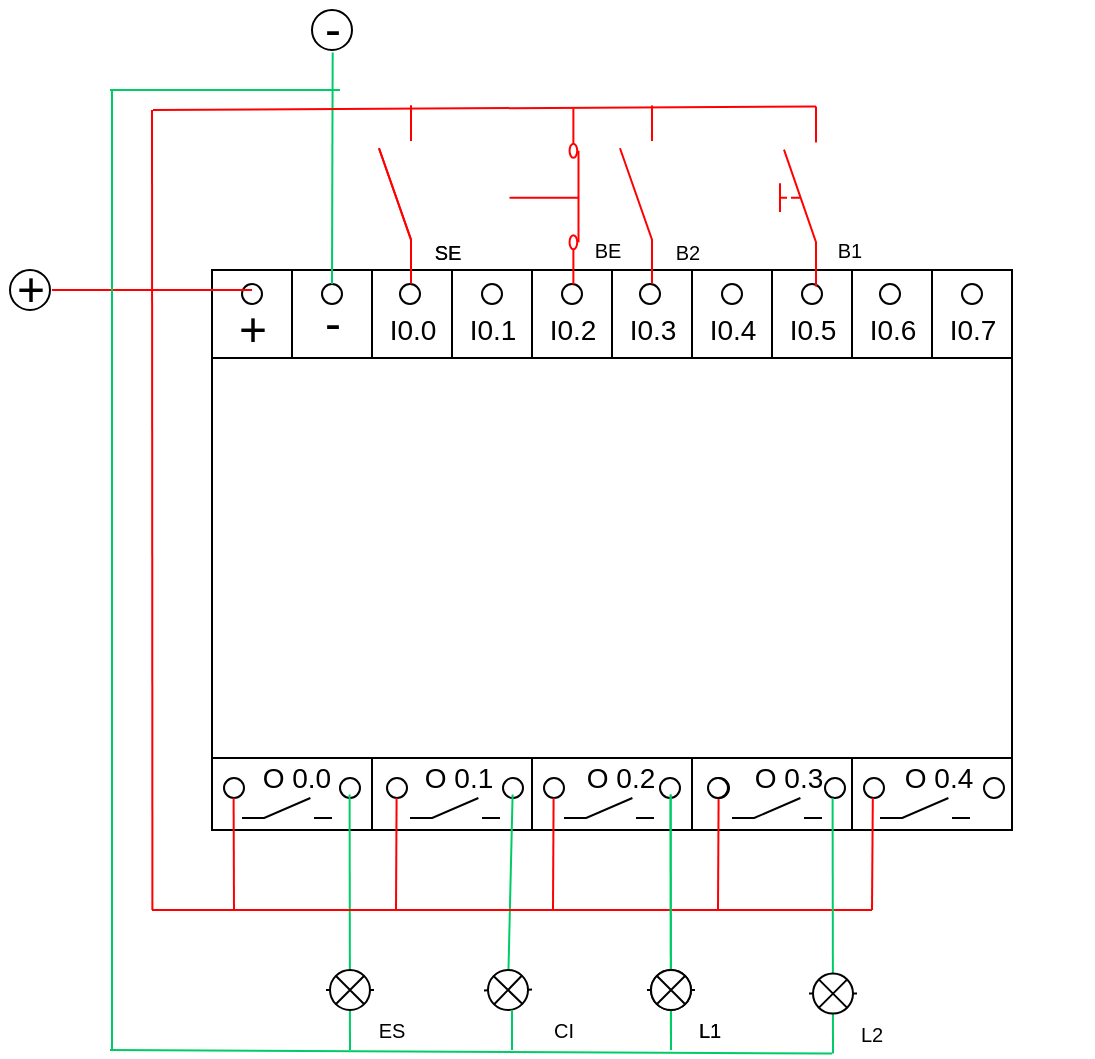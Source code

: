 <mxfile version="15.5.9" type="github">
  <diagram id="EhHrUFUnQ--r763KV3Bl" name="Page-1">
    <mxGraphModel dx="1477" dy="697" grid="1" gridSize="10" guides="1" tooltips="1" connect="1" arrows="1" fold="1" page="1" pageScale="1" pageWidth="850" pageHeight="1100" math="0" shadow="0">
      <root>
        <mxCell id="0" />
        <mxCell id="1" parent="0" />
        <mxCell id="yn-ueimYopHgL8ywKlAa-1" value="" style="verticalLabelPosition=bottom;verticalAlign=top;html=1;shape=mxgraph.basic.rect;fillColor2=none;strokeWidth=1;size=20;indent=5;" parent="1" vertex="1">
          <mxGeometry x="266" y="830" width="400" height="280" as="geometry" />
        </mxCell>
        <mxCell id="yn-ueimYopHgL8ywKlAa-2" value="" style="shape=partialRectangle;whiteSpace=wrap;html=1;right=0;top=0;bottom=0;fillColor=none;routingCenterX=-0.5;" parent="1" vertex="1">
          <mxGeometry x="346" y="1050" width="120" height="60" as="geometry" />
        </mxCell>
        <mxCell id="yn-ueimYopHgL8ywKlAa-3" value="" style="shape=partialRectangle;whiteSpace=wrap;html=1;right=0;top=0;bottom=0;fillColor=none;routingCenterX=-0.5;" parent="1" vertex="1">
          <mxGeometry x="426" y="1050" width="120" height="60" as="geometry" />
        </mxCell>
        <mxCell id="yn-ueimYopHgL8ywKlAa-4" value="" style="shape=partialRectangle;whiteSpace=wrap;html=1;right=0;top=0;bottom=0;fillColor=none;routingCenterX=-0.5;" parent="1" vertex="1">
          <mxGeometry x="506" y="1050" width="120" height="60" as="geometry" />
        </mxCell>
        <mxCell id="yn-ueimYopHgL8ywKlAa-5" value="" style="shape=partialRectangle;whiteSpace=wrap;html=1;right=0;top=0;bottom=0;fillColor=none;routingCenterX=-0.5;" parent="1" vertex="1">
          <mxGeometry x="586" y="1050" width="120" height="60" as="geometry" />
        </mxCell>
        <mxCell id="yn-ueimYopHgL8ywKlAa-6" value="" style="shape=partialRectangle;whiteSpace=wrap;html=1;top=0;bottom=0;fillColor=none;" parent="1" vertex="1">
          <mxGeometry x="306" y="830" width="120" height="60" as="geometry" />
        </mxCell>
        <mxCell id="yn-ueimYopHgL8ywKlAa-7" value="" style="shape=partialRectangle;whiteSpace=wrap;html=1;top=0;bottom=0;fillColor=none;" parent="1" vertex="1">
          <mxGeometry x="346" y="830" width="120" height="60" as="geometry" />
        </mxCell>
        <mxCell id="yn-ueimYopHgL8ywKlAa-8" value="" style="shape=partialRectangle;whiteSpace=wrap;html=1;top=0;bottom=0;fillColor=none;" parent="1" vertex="1">
          <mxGeometry x="386" y="830" width="120" height="60" as="geometry" />
        </mxCell>
        <mxCell id="yn-ueimYopHgL8ywKlAa-9" value="" style="shape=partialRectangle;whiteSpace=wrap;html=1;top=0;bottom=0;fillColor=none;" parent="1" vertex="1">
          <mxGeometry x="506" y="830" width="40" height="60" as="geometry" />
        </mxCell>
        <mxCell id="yn-ueimYopHgL8ywKlAa-10" value="" style="shape=partialRectangle;whiteSpace=wrap;html=1;top=0;bottom=0;fillColor=none;" parent="1" vertex="1">
          <mxGeometry x="546" y="830" width="120" height="60" as="geometry" />
        </mxCell>
        <mxCell id="yn-ueimYopHgL8ywKlAa-11" value="" style="shape=partialRectangle;whiteSpace=wrap;html=1;top=0;bottom=0;fillColor=none;" parent="1" vertex="1">
          <mxGeometry x="586" y="830" width="40" height="60" as="geometry" />
        </mxCell>
        <mxCell id="yn-ueimYopHgL8ywKlAa-12" value="" style="verticalLabelPosition=bottom;verticalAlign=top;html=1;shape=mxgraph.basic.rect;fillColor2=none;strokeWidth=1;size=20;indent=5;" parent="1" vertex="1">
          <mxGeometry x="266" y="874" width="400" height="200" as="geometry" />
        </mxCell>
        <mxCell id="yn-ueimYopHgL8ywKlAa-13" value="&lt;font style=&quot;font-size: 24px&quot;&gt;+&lt;/font&gt;" style="text;html=1;align=center;verticalAlign=middle;resizable=0;points=[];autosize=1;strokeColor=none;fillColor=none;" parent="1" vertex="1">
          <mxGeometry x="271" y="850" width="30" height="20" as="geometry" />
        </mxCell>
        <mxCell id="yn-ueimYopHgL8ywKlAa-14" value="" style="ellipse;whiteSpace=wrap;html=1;aspect=fixed;" parent="1" vertex="1">
          <mxGeometry x="281" y="837" width="10" height="10" as="geometry" />
        </mxCell>
        <mxCell id="yn-ueimYopHgL8ywKlAa-15" value="&lt;span style=&quot;font-size: 24px&quot;&gt;-&lt;/span&gt;" style="text;html=1;align=center;verticalAlign=middle;resizable=0;points=[];autosize=1;strokeColor=none;fillColor=none;" parent="1" vertex="1">
          <mxGeometry x="316" y="847" width="20" height="20" as="geometry" />
        </mxCell>
        <mxCell id="yn-ueimYopHgL8ywKlAa-16" value="" style="ellipse;whiteSpace=wrap;html=1;aspect=fixed;" parent="1" vertex="1">
          <mxGeometry x="321" y="837" width="10" height="10" as="geometry" />
        </mxCell>
        <mxCell id="yn-ueimYopHgL8ywKlAa-17" value="&lt;font style=&quot;font-size: 14px&quot;&gt;I0.0&lt;/font&gt;" style="text;html=1;align=center;verticalAlign=middle;resizable=0;points=[];autosize=1;strokeColor=none;fillColor=none;" parent="1" vertex="1">
          <mxGeometry x="346" y="850" width="40" height="20" as="geometry" />
        </mxCell>
        <mxCell id="yn-ueimYopHgL8ywKlAa-18" value="" style="ellipse;whiteSpace=wrap;html=1;aspect=fixed;" parent="1" vertex="1">
          <mxGeometry x="360" y="837" width="10" height="10" as="geometry" />
        </mxCell>
        <mxCell id="yn-ueimYopHgL8ywKlAa-19" value="&lt;span style=&quot;font-size: 14px&quot;&gt;I0.1&lt;/span&gt;" style="text;html=1;align=center;verticalAlign=middle;resizable=0;points=[];autosize=1;strokeColor=none;fillColor=none;" parent="1" vertex="1">
          <mxGeometry x="386" y="850" width="40" height="20" as="geometry" />
        </mxCell>
        <mxCell id="yn-ueimYopHgL8ywKlAa-20" value="" style="ellipse;whiteSpace=wrap;html=1;aspect=fixed;" parent="1" vertex="1">
          <mxGeometry x="401" y="837" width="10" height="10" as="geometry" />
        </mxCell>
        <mxCell id="yn-ueimYopHgL8ywKlAa-21" value="&lt;font style=&quot;font-size: 14px&quot;&gt;I0.2&lt;/font&gt;" style="text;html=1;align=center;verticalAlign=middle;resizable=0;points=[];autosize=1;strokeColor=none;fillColor=none;" parent="1" vertex="1">
          <mxGeometry x="426" y="850" width="40" height="20" as="geometry" />
        </mxCell>
        <mxCell id="yn-ueimYopHgL8ywKlAa-22" value="" style="ellipse;whiteSpace=wrap;html=1;aspect=fixed;" parent="1" vertex="1">
          <mxGeometry x="441" y="837" width="10" height="10" as="geometry" />
        </mxCell>
        <mxCell id="yn-ueimYopHgL8ywKlAa-23" value="&lt;font style=&quot;font-size: 14px&quot;&gt;I0.3&lt;/font&gt;" style="text;html=1;align=center;verticalAlign=middle;resizable=0;points=[];autosize=1;strokeColor=none;fillColor=none;" parent="1" vertex="1">
          <mxGeometry x="466" y="850" width="40" height="20" as="geometry" />
        </mxCell>
        <mxCell id="yn-ueimYopHgL8ywKlAa-24" value="" style="ellipse;whiteSpace=wrap;html=1;aspect=fixed;" parent="1" vertex="1">
          <mxGeometry x="480" y="837" width="10" height="10" as="geometry" />
        </mxCell>
        <mxCell id="yn-ueimYopHgL8ywKlAa-25" value="&lt;font style=&quot;font-size: 14px&quot;&gt;I0.4&lt;/font&gt;" style="text;html=1;align=center;verticalAlign=middle;resizable=0;points=[];autosize=1;strokeColor=none;fillColor=none;" parent="1" vertex="1">
          <mxGeometry x="506" y="850" width="40" height="20" as="geometry" />
        </mxCell>
        <mxCell id="yn-ueimYopHgL8ywKlAa-26" value="" style="ellipse;whiteSpace=wrap;html=1;aspect=fixed;" parent="1" vertex="1">
          <mxGeometry x="521" y="837" width="10" height="10" as="geometry" />
        </mxCell>
        <mxCell id="yn-ueimYopHgL8ywKlAa-27" value="&lt;font style=&quot;font-size: 14px&quot;&gt;I0.5&lt;/font&gt;" style="text;html=1;align=center;verticalAlign=middle;resizable=0;points=[];autosize=1;strokeColor=none;fillColor=none;" parent="1" vertex="1">
          <mxGeometry x="546" y="850" width="40" height="20" as="geometry" />
        </mxCell>
        <mxCell id="yn-ueimYopHgL8ywKlAa-28" value="" style="ellipse;whiteSpace=wrap;html=1;aspect=fixed;" parent="1" vertex="1">
          <mxGeometry x="561" y="837" width="10" height="10" as="geometry" />
        </mxCell>
        <mxCell id="yn-ueimYopHgL8ywKlAa-29" value="&lt;font style=&quot;font-size: 14px&quot;&gt;I0.6&lt;/font&gt;" style="text;html=1;align=center;verticalAlign=middle;resizable=0;points=[];autosize=1;strokeColor=none;fillColor=none;" parent="1" vertex="1">
          <mxGeometry x="586" y="850" width="40" height="20" as="geometry" />
        </mxCell>
        <mxCell id="yn-ueimYopHgL8ywKlAa-30" value="" style="ellipse;whiteSpace=wrap;html=1;aspect=fixed;" parent="1" vertex="1">
          <mxGeometry x="600" y="837" width="10" height="10" as="geometry" />
        </mxCell>
        <mxCell id="yn-ueimYopHgL8ywKlAa-31" value="&lt;font style=&quot;font-size: 14px&quot;&gt;I0.7&lt;/font&gt;" style="text;html=1;align=center;verticalAlign=middle;resizable=0;points=[];autosize=1;strokeColor=none;fillColor=none;" parent="1" vertex="1">
          <mxGeometry x="626" y="850" width="40" height="20" as="geometry" />
        </mxCell>
        <mxCell id="yn-ueimYopHgL8ywKlAa-32" value="" style="ellipse;whiteSpace=wrap;html=1;aspect=fixed;" parent="1" vertex="1">
          <mxGeometry x="641" y="837" width="10" height="10" as="geometry" />
        </mxCell>
        <mxCell id="yn-ueimYopHgL8ywKlAa-33" value="" style="pointerEvents=1;verticalLabelPosition=bottom;shadow=0;dashed=0;align=center;html=1;verticalAlign=top;shape=mxgraph.electrical.electro-mechanical.make_contact;" parent="1" vertex="1">
          <mxGeometry x="281" y="1094" width="45" height="10" as="geometry" />
        </mxCell>
        <mxCell id="yn-ueimYopHgL8ywKlAa-34" value="" style="pointerEvents=1;verticalLabelPosition=bottom;shadow=0;dashed=0;align=center;html=1;verticalAlign=top;shape=mxgraph.electrical.electro-mechanical.make_contact;" parent="1" vertex="1">
          <mxGeometry x="365" y="1094" width="45" height="10" as="geometry" />
        </mxCell>
        <mxCell id="yn-ueimYopHgL8ywKlAa-35" value="" style="pointerEvents=1;verticalLabelPosition=bottom;shadow=0;dashed=0;align=center;html=1;verticalAlign=top;shape=mxgraph.electrical.electro-mechanical.make_contact;" parent="1" vertex="1">
          <mxGeometry x="442" y="1094" width="45" height="10" as="geometry" />
        </mxCell>
        <mxCell id="yn-ueimYopHgL8ywKlAa-36" value="" style="pointerEvents=1;verticalLabelPosition=bottom;shadow=0;dashed=0;align=center;html=1;verticalAlign=top;shape=mxgraph.electrical.electro-mechanical.make_contact;" parent="1" vertex="1">
          <mxGeometry x="526" y="1094" width="45" height="10" as="geometry" />
        </mxCell>
        <mxCell id="yn-ueimYopHgL8ywKlAa-37" value="" style="pointerEvents=1;verticalLabelPosition=bottom;shadow=0;dashed=0;align=center;html=1;verticalAlign=top;shape=mxgraph.electrical.electro-mechanical.make_contact;" parent="1" vertex="1">
          <mxGeometry x="600" y="1094" width="45" height="10" as="geometry" />
        </mxCell>
        <mxCell id="yn-ueimYopHgL8ywKlAa-38" value="&lt;font style=&quot;font-size: 14px&quot;&gt;&amp;nbsp;O 0.0&lt;/font&gt;" style="text;html=1;align=center;verticalAlign=middle;resizable=0;points=[];autosize=1;strokeColor=none;fillColor=none;" parent="1" vertex="1">
          <mxGeometry x="281" y="1074" width="50" height="20" as="geometry" />
        </mxCell>
        <mxCell id="yn-ueimYopHgL8ywKlAa-39" value="&lt;span style=&quot;font-size: 14px&quot;&gt;O 0.1&lt;/span&gt;" style="text;html=1;align=center;verticalAlign=middle;resizable=0;points=[];autosize=1;strokeColor=none;fillColor=none;" parent="1" vertex="1">
          <mxGeometry x="364" y="1074" width="50" height="20" as="geometry" />
        </mxCell>
        <mxCell id="yn-ueimYopHgL8ywKlAa-40" value="&lt;font style=&quot;font-size: 14px&quot;&gt;O 0.2&lt;/font&gt;" style="text;html=1;align=center;verticalAlign=middle;resizable=0;points=[];autosize=1;strokeColor=none;fillColor=none;" parent="1" vertex="1">
          <mxGeometry x="445" y="1074" width="50" height="20" as="geometry" />
        </mxCell>
        <mxCell id="yn-ueimYopHgL8ywKlAa-41" value="&lt;font style=&quot;font-size: 14px&quot;&gt;O 0.3&lt;/font&gt;" style="text;html=1;align=center;verticalAlign=middle;resizable=0;points=[];autosize=1;strokeColor=none;fillColor=none;" parent="1" vertex="1">
          <mxGeometry x="529" y="1074" width="50" height="20" as="geometry" />
        </mxCell>
        <mxCell id="yn-ueimYopHgL8ywKlAa-42" value="" style="edgeStyle=none;shape=link;rounded=0;orthogonalLoop=1;jettySize=auto;html=1;strokeColor=#000000;" parent="1" source="yn-ueimYopHgL8ywKlAa-43" target="yn-ueimYopHgL8ywKlAa-12" edge="1">
          <mxGeometry relative="1" as="geometry" />
        </mxCell>
        <mxCell id="yn-ueimYopHgL8ywKlAa-43" value="&lt;font style=&quot;font-size: 14px&quot;&gt;O 0.4&lt;/font&gt;" style="text;html=1;align=center;verticalAlign=middle;resizable=0;points=[];autosize=1;strokeColor=none;fillColor=none;" parent="1" vertex="1">
          <mxGeometry x="604" y="1074" width="50" height="20" as="geometry" />
        </mxCell>
        <mxCell id="yn-ueimYopHgL8ywKlAa-44" value="" style="ellipse;whiteSpace=wrap;html=1;aspect=fixed;" parent="1" vertex="1">
          <mxGeometry x="272" y="1084" width="10" height="10" as="geometry" />
        </mxCell>
        <mxCell id="yn-ueimYopHgL8ywKlAa-45" value="" style="ellipse;whiteSpace=wrap;html=1;aspect=fixed;" parent="1" vertex="1">
          <mxGeometry x="330" y="1084" width="10" height="10" as="geometry" />
        </mxCell>
        <mxCell id="yn-ueimYopHgL8ywKlAa-46" value="" style="ellipse;whiteSpace=wrap;html=1;aspect=fixed;" parent="1" vertex="1">
          <mxGeometry x="353.5" y="1084" width="10" height="10" as="geometry" />
        </mxCell>
        <mxCell id="yn-ueimYopHgL8ywKlAa-47" value="" style="ellipse;whiteSpace=wrap;html=1;aspect=fixed;" parent="1" vertex="1">
          <mxGeometry x="411.5" y="1084" width="10" height="10" as="geometry" />
        </mxCell>
        <mxCell id="yn-ueimYopHgL8ywKlAa-48" value="" style="ellipse;whiteSpace=wrap;html=1;aspect=fixed;" parent="1" vertex="1">
          <mxGeometry x="432" y="1084" width="10" height="10" as="geometry" />
        </mxCell>
        <mxCell id="yn-ueimYopHgL8ywKlAa-49" value="" style="ellipse;whiteSpace=wrap;html=1;aspect=fixed;" parent="1" vertex="1">
          <mxGeometry x="490" y="1084" width="10" height="10" as="geometry" />
        </mxCell>
        <mxCell id="yn-ueimYopHgL8ywKlAa-50" value="" style="ellipse;whiteSpace=wrap;html=1;aspect=fixed;" parent="1" vertex="1">
          <mxGeometry x="514.5" y="1084" width="10" height="10" as="geometry" />
        </mxCell>
        <mxCell id="yn-ueimYopHgL8ywKlAa-51" value="" style="ellipse;whiteSpace=wrap;html=1;aspect=fixed;" parent="1" vertex="1">
          <mxGeometry x="572.5" y="1084" width="10" height="10" as="geometry" />
        </mxCell>
        <mxCell id="yn-ueimYopHgL8ywKlAa-52" value="" style="ellipse;whiteSpace=wrap;html=1;aspect=fixed;" parent="1" vertex="1">
          <mxGeometry x="592" y="1084" width="10" height="10" as="geometry" />
        </mxCell>
        <mxCell id="yn-ueimYopHgL8ywKlAa-53" value="" style="ellipse;whiteSpace=wrap;html=1;aspect=fixed;" parent="1" vertex="1">
          <mxGeometry x="652" y="1084" width="10" height="10" as="geometry" />
        </mxCell>
        <mxCell id="yn-ueimYopHgL8ywKlAa-54" value="" style="ellipse;whiteSpace=wrap;html=1;aspect=fixed;" parent="1" vertex="1">
          <mxGeometry x="165" y="830" width="20" height="20" as="geometry" />
        </mxCell>
        <mxCell id="yn-ueimYopHgL8ywKlAa-55" value="" style="ellipse;whiteSpace=wrap;html=1;aspect=fixed;" parent="1" vertex="1">
          <mxGeometry x="316" y="700" width="20" height="20" as="geometry" />
        </mxCell>
        <mxCell id="yn-ueimYopHgL8ywKlAa-56" value="&lt;font style=&quot;font-size: 24px&quot;&gt;+&lt;/font&gt;" style="text;html=1;align=center;verticalAlign=middle;resizable=0;points=[];autosize=1;strokeColor=none;fillColor=none;" parent="1" vertex="1">
          <mxGeometry x="160" y="830" width="30" height="20" as="geometry" />
        </mxCell>
        <mxCell id="yn-ueimYopHgL8ywKlAa-57" value="&lt;span style=&quot;font-size: 24px&quot;&gt;-&lt;/span&gt;" style="text;html=1;align=center;verticalAlign=middle;resizable=0;points=[];autosize=1;strokeColor=none;fillColor=none;" parent="1" vertex="1">
          <mxGeometry x="316" y="700" width="20" height="20" as="geometry" />
        </mxCell>
        <mxCell id="yn-ueimYopHgL8ywKlAa-58" value="" style="endArrow=none;html=1;strokeColor=#FF0000;" parent="1" edge="1">
          <mxGeometry width="50" height="50" relative="1" as="geometry">
            <mxPoint x="277" y="1150" as="sourcePoint" />
            <mxPoint x="276.8" y="1094" as="targetPoint" />
            <Array as="points" />
          </mxGeometry>
        </mxCell>
        <mxCell id="yn-ueimYopHgL8ywKlAa-59" value="" style="endArrow=none;html=1;strokeColor=#FF0000;" parent="1" edge="1">
          <mxGeometry width="50" height="50" relative="1" as="geometry">
            <mxPoint x="358" y="1150" as="sourcePoint" />
            <mxPoint x="358.3" y="1094" as="targetPoint" />
            <Array as="points" />
          </mxGeometry>
        </mxCell>
        <mxCell id="yn-ueimYopHgL8ywKlAa-60" value="" style="endArrow=none;html=1;strokeColor=#FF0000;" parent="1" edge="1">
          <mxGeometry width="50" height="50" relative="1" as="geometry">
            <mxPoint x="519" y="1150" as="sourcePoint" />
            <mxPoint x="519.3" y="1094" as="targetPoint" />
            <Array as="points" />
          </mxGeometry>
        </mxCell>
        <mxCell id="yn-ueimYopHgL8ywKlAa-62" value="" style="endArrow=none;html=1;strokeColor=#FF0000;" parent="1" edge="1">
          <mxGeometry width="50" height="50" relative="1" as="geometry">
            <mxPoint x="286" y="840" as="sourcePoint" />
            <mxPoint x="186" y="840" as="targetPoint" />
            <Array as="points" />
          </mxGeometry>
        </mxCell>
        <mxCell id="yn-ueimYopHgL8ywKlAa-63" value="" style="endArrow=none;html=1;strokeColor=#FF0000;" parent="1" edge="1">
          <mxGeometry width="50" height="50" relative="1" as="geometry">
            <mxPoint x="596" y="1150" as="sourcePoint" />
            <mxPoint x="596.41" y="1094" as="targetPoint" />
            <Array as="points" />
          </mxGeometry>
        </mxCell>
        <mxCell id="yn-ueimYopHgL8ywKlAa-64" value="" style="endArrow=none;html=1;strokeColor=#00CC66;" parent="1" edge="1">
          <mxGeometry width="50" height="50" relative="1" as="geometry">
            <mxPoint x="335" y="1220" as="sourcePoint" />
            <mxPoint x="334.8" y="1092.2" as="targetPoint" />
            <Array as="points" />
          </mxGeometry>
        </mxCell>
        <mxCell id="yn-ueimYopHgL8ywKlAa-65" value="" style="endArrow=none;html=1;strokeColor=#00CC66;startArrow=none;" parent="1" source="yn-ueimYopHgL8ywKlAa-85" edge="1">
          <mxGeometry width="50" height="50" relative="1" as="geometry">
            <mxPoint x="416" y="1160" as="sourcePoint" />
            <mxPoint x="416.3" y="1092.2" as="targetPoint" />
            <Array as="points" />
          </mxGeometry>
        </mxCell>
        <mxCell id="yn-ueimYopHgL8ywKlAa-66" value="" style="endArrow=none;html=1;strokeColor=#FF0000;" parent="1" edge="1">
          <mxGeometry width="50" height="50" relative="1" as="geometry">
            <mxPoint x="236" y="1150" as="sourcePoint" />
            <mxPoint x="596" y="1150" as="targetPoint" />
            <Array as="points" />
          </mxGeometry>
        </mxCell>
        <mxCell id="yn-ueimYopHgL8ywKlAa-73" value="" style="endArrow=none;html=1;strokeColor=#00CC66;" parent="1" edge="1">
          <mxGeometry width="50" height="50" relative="1" as="geometry">
            <mxPoint x="330" y="740" as="sourcePoint" />
            <mxPoint x="215" y="740" as="targetPoint" />
            <Array as="points" />
          </mxGeometry>
        </mxCell>
        <mxCell id="yn-ueimYopHgL8ywKlAa-74" value="" style="endArrow=none;html=1;strokeColor=#00CC66;" parent="1" edge="1">
          <mxGeometry width="50" height="50" relative="1" as="geometry">
            <mxPoint x="216" y="1220" as="sourcePoint" />
            <mxPoint x="216" y="740" as="targetPoint" />
            <Array as="points" />
          </mxGeometry>
        </mxCell>
        <mxCell id="yn-ueimYopHgL8ywKlAa-75" value="" style="endArrow=none;html=1;strokeColor=#00CC66;entryX=0.517;entryY=1.064;entryDx=0;entryDy=0;entryPerimeter=0;exitX=0.5;exitY=0;exitDx=0;exitDy=0;" parent="1" source="yn-ueimYopHgL8ywKlAa-16" target="yn-ueimYopHgL8ywKlAa-57" edge="1">
          <mxGeometry width="50" height="50" relative="1" as="geometry">
            <mxPoint x="326" y="790" as="sourcePoint" />
            <mxPoint x="215" y="792" as="targetPoint" />
            <Array as="points" />
          </mxGeometry>
        </mxCell>
        <mxCell id="yn-ueimYopHgL8ywKlAa-76" value="" style="endArrow=none;html=1;strokeColor=#FF0000;" parent="1" edge="1">
          <mxGeometry width="50" height="50" relative="1" as="geometry">
            <mxPoint x="236.2" y="1150" as="sourcePoint" />
            <mxPoint x="236" y="750" as="targetPoint" />
            <Array as="points" />
          </mxGeometry>
        </mxCell>
        <mxCell id="yn-ueimYopHgL8ywKlAa-77" value="" style="endArrow=none;html=1;strokeColor=#FF0000;entryX=1;entryY=1;entryDx=0;entryDy=0;entryPerimeter=0;" parent="1" target="yn-ueimYopHgL8ywKlAa-104" edge="1">
          <mxGeometry width="50" height="50" relative="1" as="geometry">
            <mxPoint x="236.5" y="750" as="sourcePoint" />
            <mxPoint x="570" y="748" as="targetPoint" />
            <Array as="points" />
          </mxGeometry>
        </mxCell>
        <mxCell id="yn-ueimYopHgL8ywKlAa-81" value="&lt;span style=&quot;font-size: 10px&quot;&gt;SE&lt;br&gt;&lt;/span&gt;" style="text;html=1;strokeColor=none;fillColor=none;align=center;verticalAlign=middle;whiteSpace=wrap;rounded=0;" parent="1" vertex="1">
          <mxGeometry x="363.5" y="810.5" width="40" height="20" as="geometry" />
        </mxCell>
        <mxCell id="yn-ueimYopHgL8ywKlAa-83" value="" style="pointerEvents=1;verticalLabelPosition=bottom;shadow=0;dashed=0;align=center;html=1;verticalAlign=top;shape=mxgraph.electrical.electro-mechanical.pushbutton_break;strokeColor=#FF0000;rotation=-90;" parent="1" vertex="1">
          <mxGeometry x="388" y="776" width="88" height="34.5" as="geometry" />
        </mxCell>
        <mxCell id="yn-ueimYopHgL8ywKlAa-84" value="" style="pointerEvents=1;verticalLabelPosition=bottom;shadow=0;dashed=0;align=center;html=1;verticalAlign=top;shape=mxgraph.electrical.miscellaneous.light_bulb;strokeColor=#000000;rotation=-180;" parent="1" vertex="1">
          <mxGeometry x="323" y="1180" width="24" height="20" as="geometry" />
        </mxCell>
        <mxCell id="yn-ueimYopHgL8ywKlAa-85" value="" style="pointerEvents=1;verticalLabelPosition=bottom;shadow=0;dashed=0;align=center;html=1;verticalAlign=top;shape=mxgraph.electrical.miscellaneous.light_bulb;strokeColor=#000000;rotation=-181;" parent="1" vertex="1">
          <mxGeometry x="402" y="1180" width="24" height="20" as="geometry" />
        </mxCell>
        <mxCell id="yn-ueimYopHgL8ywKlAa-86" value="" style="endArrow=none;html=1;strokeColor=#00CC66;exitX=0;exitY=1;exitDx=0;exitDy=0;" parent="1" source="F4lL9PrU1fuYR6vs7viG-10" edge="1">
          <mxGeometry width="50" height="50" relative="1" as="geometry">
            <mxPoint x="656" y="1220" as="sourcePoint" />
            <mxPoint x="215" y="1220" as="targetPoint" />
            <Array as="points" />
          </mxGeometry>
        </mxCell>
        <mxCell id="yn-ueimYopHgL8ywKlAa-88" value="" style="endArrow=none;html=1;strokeColor=#00CC66;" parent="1" edge="1">
          <mxGeometry width="50" height="50" relative="1" as="geometry">
            <mxPoint x="416" y="1220" as="sourcePoint" />
            <mxPoint x="416" y="1200" as="targetPoint" />
            <Array as="points" />
          </mxGeometry>
        </mxCell>
        <mxCell id="yn-ueimYopHgL8ywKlAa-90" value="&lt;span style=&quot;font-size: 10px&quot;&gt;CI&lt;/span&gt;" style="text;html=1;strokeColor=none;fillColor=none;align=center;verticalAlign=middle;whiteSpace=wrap;rounded=0;" parent="1" vertex="1">
          <mxGeometry x="421.5" y="1200" width="40" height="20" as="geometry" />
        </mxCell>
        <mxCell id="yn-ueimYopHgL8ywKlAa-91" value="&lt;span style=&quot;font-size: 10px&quot;&gt;ES&lt;/span&gt;" style="text;html=1;strokeColor=none;fillColor=none;align=center;verticalAlign=middle;whiteSpace=wrap;rounded=0;" parent="1" vertex="1">
          <mxGeometry x="336" y="1200" width="40" height="20" as="geometry" />
        </mxCell>
        <mxCell id="yn-ueimYopHgL8ywKlAa-94" value="" style="endArrow=none;html=1;strokeColor=#FF0000;" parent="1" edge="1">
          <mxGeometry width="50" height="50" relative="1" as="geometry">
            <mxPoint x="436.5" y="1150" as="sourcePoint" />
            <mxPoint x="436.8" y="1094" as="targetPoint" />
            <Array as="points" />
          </mxGeometry>
        </mxCell>
        <mxCell id="yn-ueimYopHgL8ywKlAa-96" value="" style="ellipse;whiteSpace=wrap;html=1;aspect=fixed;" parent="1" vertex="1">
          <mxGeometry x="514" y="1084" width="10" height="10" as="geometry" />
        </mxCell>
        <mxCell id="yn-ueimYopHgL8ywKlAa-97" value="" style="endArrow=none;html=1;strokeColor=#00CC66;" parent="1" edge="1">
          <mxGeometry width="50" height="50" relative="1" as="geometry">
            <mxPoint x="495.5" y="1220" as="sourcePoint" />
            <mxPoint x="495.3" y="1092.2" as="targetPoint" />
            <Array as="points" />
          </mxGeometry>
        </mxCell>
        <mxCell id="yn-ueimYopHgL8ywKlAa-98" value="" style="pointerEvents=1;verticalLabelPosition=bottom;shadow=0;dashed=0;align=center;html=1;verticalAlign=top;shape=mxgraph.electrical.miscellaneous.light_bulb;strokeColor=#000000;rotation=-180;" parent="1" vertex="1">
          <mxGeometry x="483.5" y="1180" width="24" height="20" as="geometry" />
        </mxCell>
        <mxCell id="yn-ueimYopHgL8ywKlAa-99" value="&lt;span style=&quot;font-size: 10px&quot;&gt;L1&lt;/span&gt;" style="text;html=1;strokeColor=none;fillColor=none;align=center;verticalAlign=middle;whiteSpace=wrap;rounded=0;" parent="1" vertex="1">
          <mxGeometry x="495" y="1200" width="40" height="20" as="geometry" />
        </mxCell>
        <mxCell id="yn-ueimYopHgL8ywKlAa-104" value="" style="pointerEvents=1;verticalLabelPosition=bottom;shadow=0;dashed=0;align=center;html=1;verticalAlign=top;shape=mxgraph.electrical.electro-mechanical.manual_switch;strokeColor=#FF0000;rotation=-90;" parent="1" vertex="1">
          <mxGeometry x="514" y="784.25" width="90" height="18" as="geometry" />
        </mxCell>
        <mxCell id="yn-ueimYopHgL8ywKlAa-107" value="&lt;span style=&quot;font-size: 10px&quot;&gt;BE&lt;/span&gt;" style="text;html=1;strokeColor=none;fillColor=none;align=center;verticalAlign=middle;whiteSpace=wrap;rounded=0;" parent="1" vertex="1">
          <mxGeometry x="443.5" y="810" width="40" height="20" as="geometry" />
        </mxCell>
        <mxCell id="yn-ueimYopHgL8ywKlAa-110" value="&lt;span style=&quot;font-size: 10px&quot;&gt;B1&lt;/span&gt;" style="text;html=1;strokeColor=none;fillColor=none;align=center;verticalAlign=middle;whiteSpace=wrap;rounded=0;" parent="1" vertex="1">
          <mxGeometry x="564.5" y="810" width="40" height="20" as="geometry" />
        </mxCell>
        <mxCell id="_fzcZkRkVlvgRa4DYXH2-2" value="" style="pointerEvents=1;verticalLabelPosition=bottom;shadow=0;dashed=0;align=center;html=1;verticalAlign=top;shape=mxgraph.electrical.electro-mechanical.make_contact;hachureGap=4;strokeColor=#FF0000;rotation=-90;" parent="1" vertex="1">
          <mxGeometry x="313" y="784.25" width="89" height="16" as="geometry" />
        </mxCell>
        <mxCell id="F4lL9PrU1fuYR6vs7viG-5" value="" style="endArrow=none;html=1;strokeColor=#00CC66;" edge="1" parent="1">
          <mxGeometry width="50" height="50" relative="1" as="geometry">
            <mxPoint x="495.5" y="1220.0" as="sourcePoint" />
            <mxPoint x="495.3" y="1092.2" as="targetPoint" />
            <Array as="points" />
          </mxGeometry>
        </mxCell>
        <mxCell id="F4lL9PrU1fuYR6vs7viG-6" value="" style="pointerEvents=1;verticalLabelPosition=bottom;shadow=0;dashed=0;align=center;html=1;verticalAlign=top;shape=mxgraph.electrical.miscellaneous.light_bulb;strokeColor=#000000;rotation=-180;" vertex="1" parent="1">
          <mxGeometry x="483.5" y="1180" width="24" height="20" as="geometry" />
        </mxCell>
        <mxCell id="F4lL9PrU1fuYR6vs7viG-7" value="&lt;span style=&quot;font-size: 10px&quot;&gt;L1&lt;/span&gt;" style="text;html=1;strokeColor=none;fillColor=none;align=center;verticalAlign=middle;whiteSpace=wrap;rounded=0;" vertex="1" parent="1">
          <mxGeometry x="495" y="1200" width="40" height="20" as="geometry" />
        </mxCell>
        <mxCell id="F4lL9PrU1fuYR6vs7viG-8" value="" style="endArrow=none;html=1;strokeColor=#00CC66;" edge="1" parent="1">
          <mxGeometry width="50" height="50" relative="1" as="geometry">
            <mxPoint x="576.5" y="1221.8" as="sourcePoint" />
            <mxPoint x="576.3" y="1094" as="targetPoint" />
            <Array as="points" />
          </mxGeometry>
        </mxCell>
        <mxCell id="F4lL9PrU1fuYR6vs7viG-9" value="" style="pointerEvents=1;verticalLabelPosition=bottom;shadow=0;dashed=0;align=center;html=1;verticalAlign=top;shape=mxgraph.electrical.miscellaneous.light_bulb;strokeColor=#000000;rotation=-180;" vertex="1" parent="1">
          <mxGeometry x="564.5" y="1181.8" width="24" height="20" as="geometry" />
        </mxCell>
        <mxCell id="F4lL9PrU1fuYR6vs7viG-10" value="&lt;span style=&quot;font-size: 10px&quot;&gt;L2&lt;/span&gt;" style="text;html=1;strokeColor=none;fillColor=none;align=center;verticalAlign=middle;whiteSpace=wrap;rounded=0;" vertex="1" parent="1">
          <mxGeometry x="576" y="1201.8" width="40" height="20" as="geometry" />
        </mxCell>
        <mxCell id="F4lL9PrU1fuYR6vs7viG-11" value="&lt;span style=&quot;font-size: 10px&quot;&gt;SE&lt;br&gt;&lt;/span&gt;" style="text;html=1;strokeColor=none;fillColor=none;align=center;verticalAlign=middle;whiteSpace=wrap;rounded=0;" vertex="1" parent="1">
          <mxGeometry x="363.5" y="810.5" width="40" height="20" as="geometry" />
        </mxCell>
        <mxCell id="F4lL9PrU1fuYR6vs7viG-12" value="" style="pointerEvents=1;verticalLabelPosition=bottom;shadow=0;dashed=0;align=center;html=1;verticalAlign=top;shape=mxgraph.electrical.electro-mechanical.make_contact;hachureGap=4;strokeColor=#FF0000;rotation=-90;" vertex="1" parent="1">
          <mxGeometry x="313" y="784.25" width="89" height="16" as="geometry" />
        </mxCell>
        <mxCell id="F4lL9PrU1fuYR6vs7viG-13" value="&lt;span style=&quot;font-size: 10px&quot;&gt;B2&lt;br&gt;&lt;/span&gt;" style="text;html=1;strokeColor=none;fillColor=none;align=center;verticalAlign=middle;whiteSpace=wrap;rounded=0;" vertex="1" parent="1">
          <mxGeometry x="484" y="810.5" width="40" height="20" as="geometry" />
        </mxCell>
        <mxCell id="F4lL9PrU1fuYR6vs7viG-14" value="" style="pointerEvents=1;verticalLabelPosition=bottom;shadow=0;dashed=0;align=center;html=1;verticalAlign=top;shape=mxgraph.electrical.electro-mechanical.make_contact;hachureGap=4;strokeColor=#FF0000;rotation=-90;" vertex="1" parent="1">
          <mxGeometry x="433.5" y="784.25" width="89" height="16" as="geometry" />
        </mxCell>
      </root>
    </mxGraphModel>
  </diagram>
</mxfile>
